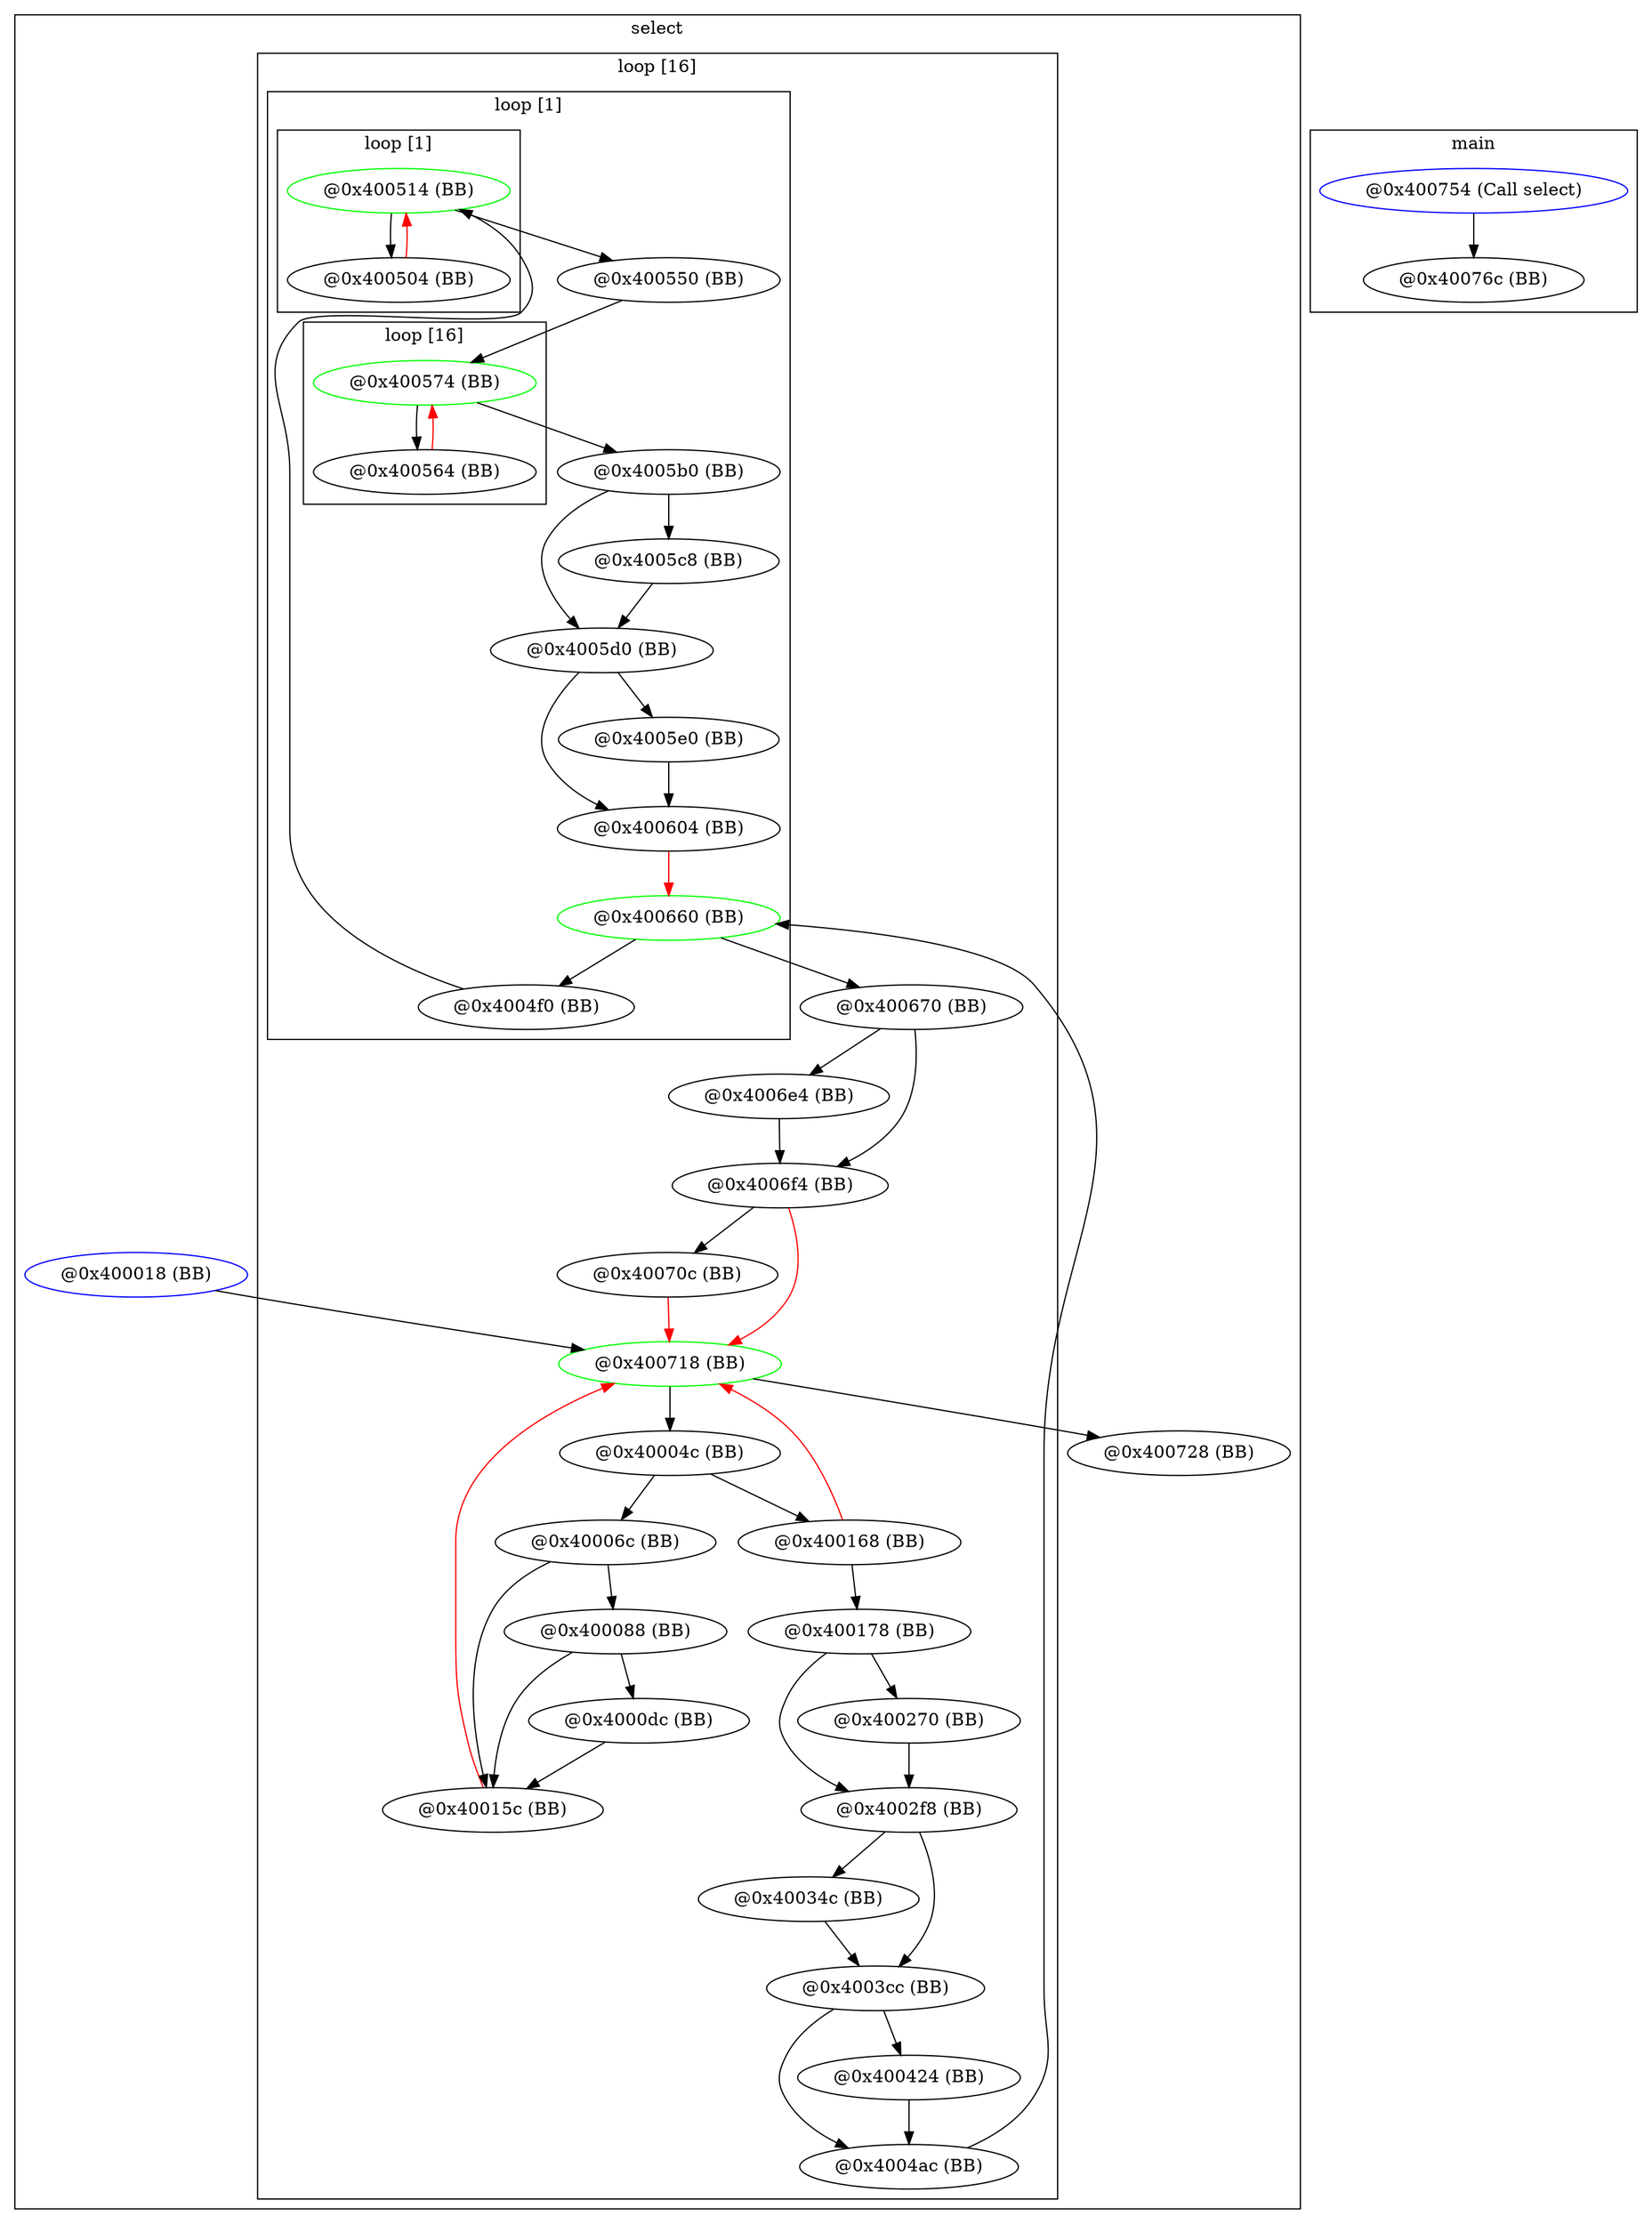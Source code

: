 digraph G {
subgraph cluster_select {
graph [label = "select"];
subgraph cluster_loop0x10b0570 {
graph [label = "loop [16]"];
node0x10ab7d0 [label = "@0x400718 (BB)" ,color="green"];
node0x106f480 [label = "@0x40015c (BB)"];
node0xdb1700 [label = "@0x40006c (BB)"];
node0xdb85a0 [label = "@0x40004c (BB)"];
node0xdb28e0 [label = "@0x400088 (BB)"];
node0xdc4c80 [label = "@0x4000dc (BB)"];
node0xdc5be0 [label = "@0x400168 (BB)"];
node0x10a9ee0 [label = "@0x4006f4 (BB)"];
node0x10a4610 [label = "@0x400670 (BB)"];
node0x10a3f60 [label = "@0x400660 (BB)" ,color="green"];
node0x1092390 [label = "@0x4004ac (BB)"];
node0x1088c40 [label = "@0x4003cc (BB)"];
node0x107ffc0 [label = "@0x4002f8 (BB)"];
node0x106fdd0 [label = "@0x400178 (BB)"];
node0x107a4e0 [label = "@0x400270 (BB)"];
node0x1083190 [label = "@0x40034c (BB)"];
node0x108c190 [label = "@0x400424 (BB)"];
node0x109fef0 [label = "@0x400604 (BB)"];
node0x109a1e0 [label = "@0x4005d0 (BB)"];
node0x109c7a0 [label = "@0x4005b0 (BB)"];
node0x1099d10 [label = "@0x400574 (BB)" ,color="green"];
node0x10987c0 [label = "@0x400550 (BB)"];
node0x1095f10 [label = "@0x400514 (BB)" ,color="green"];
node0x1094b40 [label = "@0x4004f0 (BB)"];
node0x10954a0 [label = "@0x400504 (BB)"];
node0x1099280 [label = "@0x400564 (BB)"];
node0x109d590 [label = "@0x4005c8 (BB)"];
node0x109e550 [label = "@0x4005e0 (BB)"];
node0x10a97e0 [label = "@0x4006e4 (BB)"];
node0x10aaff0 [label = "@0x40070c (BB)"];
subgraph cluster_loop0x10b03b0 {
graph [label = "loop [1]"];
node0x10a3f60;
node0x109fef0;
node0x109a1e0;
node0x109c7a0;
node0x1099d10;
node0x10987c0;
node0x1095f10;
node0x1094b40;
node0x10954a0;
node0x1099280;
node0x109d590;
node0x109e550;
subgraph cluster_loop0xdaed60 {
graph [label = "loop [1]"];
node0x1095f10;
node0x10954a0;
}
subgraph cluster_loop0x10b0290 {
graph [label = "loop [16]"];
node0x1099d10;
node0x1099280;
}
}
}
node0xdaf100 [label = "@0x400018 (BB)" ,color="blue"];
node0xdb85a0;
node0xdb1700;
node0xdb28e0;
node0xdc4c80;
node0x106f480;
node0xdc5be0;
node0x106fdd0;
node0x107a4e0;
node0x107ffc0;
node0x1083190;
node0x1088c40;
node0x108c190;
node0x1092390;
node0x1094b40;
node0x10954a0;
node0x1095f10;
node0x10987c0;
node0x1099280;
node0x1099d10;
node0x109c7a0;
node0x109d590;
node0x109a1e0;
node0x109e550;
node0x109fef0;
node0x10a3f60;
node0x10a4610;
node0x10a97e0;
node0x10a9ee0;
node0x10aaff0;
node0x10ab7d0;
node0x10ac3e0 [label = "@0x400728 (BB)"];
}
subgraph cluster_main {
graph [label = "main"];
node0xdb00e0 [label = "@0x400754 (Call select)" ,color="blue"];
node0xdb11e0 [label = "@0x40076c (BB)"];
}
node0xdaf100 -> node0x10ab7d0;
node0xdb85a0 -> node0xdb1700;
node0xdb85a0 -> node0xdc5be0;
node0xdb1700 -> node0xdb28e0;
node0xdb1700 -> node0x106f480;
node0xdb28e0 -> node0xdc4c80;
node0xdb28e0 -> node0x106f480;
node0xdc4c80 -> node0x106f480;
node0x106f480 -> node0x10ab7d0[color="red"];
node0xdc5be0 -> node0x106fdd0;
node0xdc5be0 -> node0x10ab7d0[color="red"];
node0x106fdd0 -> node0x107a4e0;
node0x106fdd0 -> node0x107ffc0;
node0x107a4e0 -> node0x107ffc0;
node0x107ffc0 -> node0x1083190;
node0x107ffc0 -> node0x1088c40;
node0x1083190 -> node0x1088c40;
node0x1088c40 -> node0x108c190;
node0x1088c40 -> node0x1092390;
node0x108c190 -> node0x1092390;
node0x1092390 -> node0x10a3f60;
node0x1094b40 -> node0x1095f10;
node0x10954a0 -> node0x1095f10[color="red"];
node0x1095f10 -> node0x10954a0;
node0x1095f10 -> node0x10987c0;
node0x10987c0 -> node0x1099d10;
node0x1099280 -> node0x1099d10[color="red"];
node0x1099d10 -> node0x1099280;
node0x1099d10 -> node0x109c7a0;
node0x109c7a0 -> node0x109d590;
node0x109c7a0 -> node0x109a1e0;
node0x109d590 -> node0x109a1e0;
node0x109a1e0 -> node0x109e550;
node0x109a1e0 -> node0x109fef0;
node0x109e550 -> node0x109fef0;
node0x109fef0 -> node0x10a3f60[color="red"];
node0x10a3f60 -> node0x1094b40;
node0x10a3f60 -> node0x10a4610;
node0x10a4610 -> node0x10a97e0;
node0x10a4610 -> node0x10a9ee0;
node0x10a97e0 -> node0x10a9ee0;
node0x10a9ee0 -> node0x10aaff0;
node0x10a9ee0 -> node0x10ab7d0[color="red"];
node0x10aaff0 -> node0x10ab7d0[color="red"];
node0x10ab7d0 -> node0xdb85a0;
node0x10ab7d0 -> node0x10ac3e0;
node0xdb00e0 -> node0xdb11e0;
}
